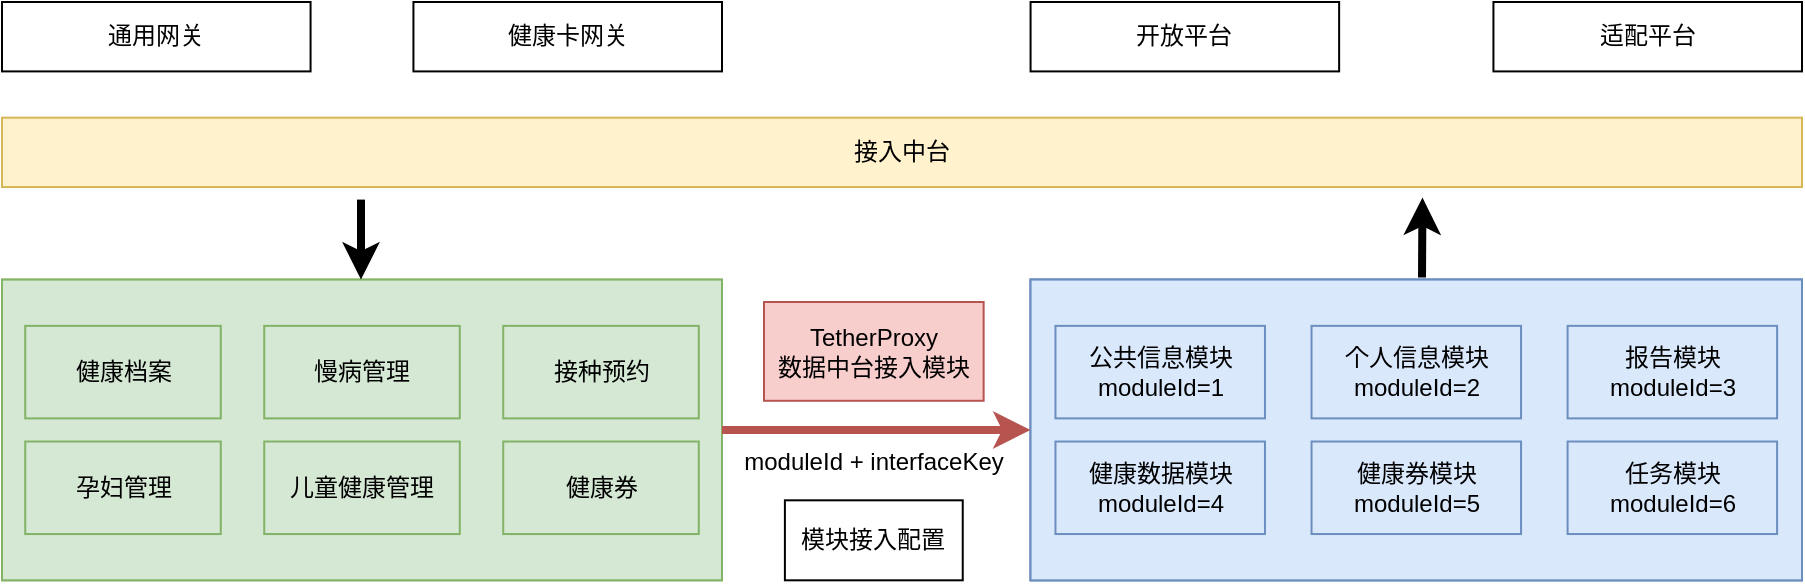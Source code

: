 <mxfile version="13.7.4" type="github">
  <diagram id="I4JyueW5JCcSsftDaGxW" name="第 1 页">
    <mxGraphModel dx="1422" dy="762" grid="1" gridSize="10" guides="1" tooltips="1" connect="1" arrows="1" fold="1" page="1" pageScale="1" pageWidth="827" pageHeight="1169" math="0" shadow="0">
      <root>
        <mxCell id="0" />
        <mxCell id="1" parent="0" />
        <mxCell id="Rhs9mmDFoT_GvzDfz118-1" value="接入中台" style="rounded=0;whiteSpace=wrap;html=1;fillColor=#fff2cc;strokeColor=#d6b656;" vertex="1" parent="1">
          <mxGeometry x="150" y="207.831" width="900.0" height="34.699" as="geometry" />
        </mxCell>
        <mxCell id="Rhs9mmDFoT_GvzDfz118-2" value="通用网关" style="rounded=0;whiteSpace=wrap;html=1;" vertex="1" parent="1">
          <mxGeometry x="150" y="150" width="154.286" height="34.699" as="geometry" />
        </mxCell>
        <mxCell id="Rhs9mmDFoT_GvzDfz118-3" value="健康卡网关" style="rounded=0;whiteSpace=wrap;html=1;" vertex="1" parent="1">
          <mxGeometry x="355.714" y="150" width="154.286" height="34.699" as="geometry" />
        </mxCell>
        <mxCell id="Rhs9mmDFoT_GvzDfz118-4" value="适配平台" style="rounded=0;whiteSpace=wrap;html=1;" vertex="1" parent="1">
          <mxGeometry x="895.714" y="150" width="154.286" height="34.699" as="geometry" />
        </mxCell>
        <mxCell id="Rhs9mmDFoT_GvzDfz118-13" value="开放平台" style="rounded=0;whiteSpace=wrap;html=1;" vertex="1" parent="1">
          <mxGeometry x="664.286" y="150" width="154.286" height="34.699" as="geometry" />
        </mxCell>
        <mxCell id="Rhs9mmDFoT_GvzDfz118-22" value="" style="group;fillColor=#d5e8d4;strokeColor=#82b366;" vertex="1" connectable="0" parent="1">
          <mxGeometry x="150" y="288.795" width="360" height="150.361" as="geometry" />
        </mxCell>
        <mxCell id="Rhs9mmDFoT_GvzDfz118-12" value="" style="rounded=0;whiteSpace=wrap;html=1;fillColor=#d5e8d4;strokeColor=#82b366;" vertex="1" parent="Rhs9mmDFoT_GvzDfz118-22">
          <mxGeometry width="360" height="150.361" as="geometry" />
        </mxCell>
        <mxCell id="Rhs9mmDFoT_GvzDfz118-5" value="健康档案" style="rounded=0;whiteSpace=wrap;html=1;fillColor=#d5e8d4;strokeColor=#82b366;" vertex="1" parent="Rhs9mmDFoT_GvzDfz118-22">
          <mxGeometry x="11.613" y="23.133" width="97.773" height="46.265" as="geometry" />
        </mxCell>
        <mxCell id="Rhs9mmDFoT_GvzDfz118-6" value="孕妇管理" style="rounded=0;whiteSpace=wrap;html=1;fillColor=#d5e8d4;strokeColor=#82b366;" vertex="1" parent="Rhs9mmDFoT_GvzDfz118-22">
          <mxGeometry x="11.613" y="80.964" width="97.773" height="46.265" as="geometry" />
        </mxCell>
        <mxCell id="Rhs9mmDFoT_GvzDfz118-7" value="儿童健康管理" style="rounded=0;whiteSpace=wrap;html=1;fillColor=#d5e8d4;strokeColor=#82b366;" vertex="1" parent="Rhs9mmDFoT_GvzDfz118-22">
          <mxGeometry x="131.113" y="80.964" width="97.773" height="46.265" as="geometry" />
        </mxCell>
        <mxCell id="Rhs9mmDFoT_GvzDfz118-8" value="慢病管理" style="rounded=0;whiteSpace=wrap;html=1;fillColor=#d5e8d4;strokeColor=#82b366;" vertex="1" parent="Rhs9mmDFoT_GvzDfz118-22">
          <mxGeometry x="131.113" y="23.133" width="97.773" height="46.265" as="geometry" />
        </mxCell>
        <mxCell id="Rhs9mmDFoT_GvzDfz118-9" value="接种预约" style="rounded=0;whiteSpace=wrap;html=1;fillColor=#d5e8d4;strokeColor=#82b366;" vertex="1" parent="Rhs9mmDFoT_GvzDfz118-22">
          <mxGeometry x="250.614" y="23.133" width="97.773" height="46.265" as="geometry" />
        </mxCell>
        <mxCell id="Rhs9mmDFoT_GvzDfz118-10" value="健康券" style="rounded=0;whiteSpace=wrap;html=1;fillColor=#d5e8d4;strokeColor=#82b366;" vertex="1" parent="Rhs9mmDFoT_GvzDfz118-22">
          <mxGeometry x="250.614" y="80.964" width="97.773" height="46.265" as="geometry" />
        </mxCell>
        <mxCell id="Rhs9mmDFoT_GvzDfz118-24" value="" style="group;fillColor=#dae8fc;strokeColor=#6c8ebf;" vertex="1" connectable="0" parent="1">
          <mxGeometry x="664.286" y="288.795" width="385.714" height="150.361" as="geometry" />
        </mxCell>
        <mxCell id="Rhs9mmDFoT_GvzDfz118-23" value="" style="group;fillColor=#dae8fc;strokeColor=#6c8ebf;" vertex="1" connectable="0" parent="Rhs9mmDFoT_GvzDfz118-24">
          <mxGeometry width="385.714" height="150.361" as="geometry" />
        </mxCell>
        <mxCell id="Rhs9mmDFoT_GvzDfz118-14" value="" style="rounded=0;whiteSpace=wrap;html=1;fillColor=#dae8fc;strokeColor=#6c8ebf;" vertex="1" parent="Rhs9mmDFoT_GvzDfz118-23">
          <mxGeometry width="385.714" height="150.361" as="geometry" />
        </mxCell>
        <mxCell id="Rhs9mmDFoT_GvzDfz118-21" value="健康券模块&lt;br&gt;moduleId=5" style="rounded=0;whiteSpace=wrap;html=1;fillColor=#dae8fc;strokeColor=#6c8ebf;" vertex="1" parent="Rhs9mmDFoT_GvzDfz118-23">
          <mxGeometry x="140.483" y="80.964" width="104.757" height="46.265" as="geometry" />
        </mxCell>
        <mxCell id="Rhs9mmDFoT_GvzDfz118-16" value="公共信息模块&lt;br&gt;moduleId=1" style="rounded=0;whiteSpace=wrap;html=1;fillColor=#dae8fc;strokeColor=#6c8ebf;" vertex="1" parent="Rhs9mmDFoT_GvzDfz118-23">
          <mxGeometry x="12.442" y="23.133" width="104.757" height="46.265" as="geometry" />
        </mxCell>
        <mxCell id="Rhs9mmDFoT_GvzDfz118-17" value="健康数据模块&lt;br&gt;moduleId=4" style="rounded=0;whiteSpace=wrap;html=1;fillColor=#dae8fc;strokeColor=#6c8ebf;" vertex="1" parent="Rhs9mmDFoT_GvzDfz118-23">
          <mxGeometry x="12.442" y="80.964" width="104.757" height="46.265" as="geometry" />
        </mxCell>
        <mxCell id="Rhs9mmDFoT_GvzDfz118-18" value="任务模块&lt;br&gt;moduleId=6" style="rounded=0;whiteSpace=wrap;html=1;fillColor=#dae8fc;strokeColor=#6c8ebf;" vertex="1" parent="Rhs9mmDFoT_GvzDfz118-23">
          <mxGeometry x="268.511" y="80.964" width="104.757" height="46.265" as="geometry" />
        </mxCell>
        <mxCell id="Rhs9mmDFoT_GvzDfz118-19" value="个人信息模块&lt;br&gt;moduleId=2" style="rounded=0;whiteSpace=wrap;html=1;fillColor=#dae8fc;strokeColor=#6c8ebf;" vertex="1" parent="Rhs9mmDFoT_GvzDfz118-23">
          <mxGeometry x="140.479" y="23.133" width="104.757" height="46.265" as="geometry" />
        </mxCell>
        <mxCell id="Rhs9mmDFoT_GvzDfz118-20" value="报告模块&lt;br&gt;moduleId=3" style="rounded=0;whiteSpace=wrap;html=1;fillColor=#dae8fc;strokeColor=#6c8ebf;" vertex="1" parent="Rhs9mmDFoT_GvzDfz118-23">
          <mxGeometry x="268.515" y="23.133" width="104.757" height="46.265" as="geometry" />
        </mxCell>
        <mxCell id="Rhs9mmDFoT_GvzDfz118-25" value="TetherProxy&lt;br&gt;数据中台接入模块" style="rounded=0;whiteSpace=wrap;html=1;fillColor=#f8cecc;strokeColor=#b85450;" vertex="1" parent="1">
          <mxGeometry x="531" y="300" width="109.82" height="49.4" as="geometry" />
        </mxCell>
        <mxCell id="Rhs9mmDFoT_GvzDfz118-27" style="edgeStyle=orthogonalEdgeStyle;rounded=0;orthogonalLoop=1;jettySize=auto;html=1;exitX=1;exitY=0.5;exitDx=0;exitDy=0;strokeWidth=4;fillColor=#f8cecc;strokeColor=#b85450;" edge="1" parent="1" source="Rhs9mmDFoT_GvzDfz118-12" target="Rhs9mmDFoT_GvzDfz118-14">
          <mxGeometry relative="1" as="geometry" />
        </mxCell>
        <mxCell id="Rhs9mmDFoT_GvzDfz118-28" value="moduleId + interfaceKey" style="text;html=1;align=center;verticalAlign=middle;whiteSpace=wrap;rounded=0;" vertex="1" parent="1">
          <mxGeometry x="495.91" y="370" width="180" height="20" as="geometry" />
        </mxCell>
        <mxCell id="Rhs9mmDFoT_GvzDfz118-29" value="模块接入配置" style="rounded=0;whiteSpace=wrap;html=1;" vertex="1" parent="1">
          <mxGeometry x="541.45" y="399.16" width="88.92" height="40" as="geometry" />
        </mxCell>
        <mxCell id="Rhs9mmDFoT_GvzDfz118-30" value="" style="endArrow=classic;html=1;strokeWidth=4;fontColor=#000000;" edge="1" parent="1">
          <mxGeometry width="50" height="50" relative="1" as="geometry">
            <mxPoint x="329.5" y="248.8" as="sourcePoint" />
            <mxPoint x="329.5" y="288.8" as="targetPoint" />
          </mxGeometry>
        </mxCell>
        <mxCell id="Rhs9mmDFoT_GvzDfz118-32" value="" style="endArrow=classic;html=1;strokeWidth=4;fontColor=#000000;" edge="1" parent="1">
          <mxGeometry width="50" height="50" relative="1" as="geometry">
            <mxPoint x="860" y="287.8" as="sourcePoint" />
            <mxPoint x="860.25" y="247.8" as="targetPoint" />
          </mxGeometry>
        </mxCell>
      </root>
    </mxGraphModel>
  </diagram>
</mxfile>
